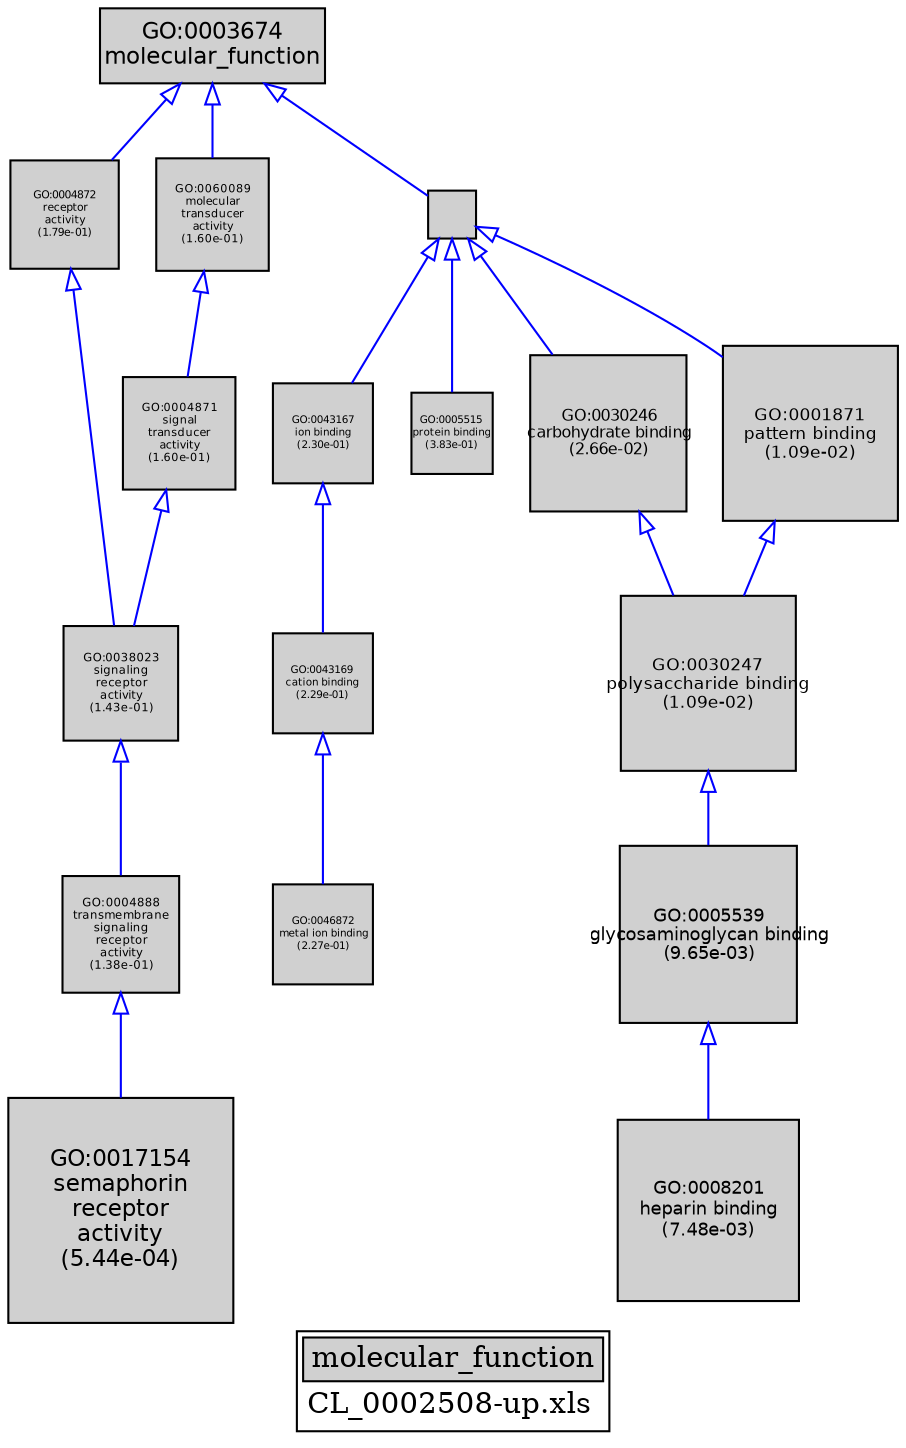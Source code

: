 digraph "molecular_function" {
graph [ bgcolor = "#FFFFFF", label = <<TABLE COLOR="black" BGCOLOR="white"><TR><TD COLSPAN="2" BGCOLOR="#D0D0D0"><FONT COLOR="black">molecular_function</FONT></TD></TR><TR><TD BORDER="0">CL_0002508-up.xls</TD></TR></TABLE>> ];
node [ fontname = "Helvetica" ];

subgraph "nodes" {

node [ style = "filled", fixedsize = "true", width = 1, shape = "box", fontsize = 9, fillcolor = "#D0D0D0", fontcolor = "black", color = "black" ];

"GO:0030246" [ URL = "#GO:0030246", label = <<TABLE BORDER="0"><TR><TD>GO:0030246<BR/>carbohydrate binding<BR/>(2.66e-02)</TD></TR></TABLE>>, width = 1.04416913366, shape = "box", fontsize = 7.51801776236, height = 1.04416913366 ];
"GO:0030247" [ URL = "#GO:0030247", label = <<TABLE BORDER="0"><TR><TD>GO:0030247<BR/>polysaccharide binding<BR/>(1.09e-02)</TD></TR></TABLE>>, width = 1.165037134, shape = "box", fontsize = 8.38826736476, height = 1.165037134 ];
"GO:0008201" [ URL = "#GO:0008201", label = <<TABLE BORDER="0"><TR><TD>GO:0008201<BR/>heparin binding<BR/>(7.48e-03)</TD></TR></TABLE>>, width = 1.2120087462, shape = "box", fontsize = 8.72646297266, height = 1.2120087462 ];
"GO:0017154" [ URL = "#GO:0017154", label = <<TABLE BORDER="0"><TR><TD>GO:0017154<BR/>semaphorin<BR/>receptor<BR/>activity<BR/>(5.44e-04)</TD></TR></TABLE>>, width = 1.5, shape = "box", fontsize = 10.8, height = 1.5 ];
"GO:0038023" [ URL = "#GO:0038023", label = <<TABLE BORDER="0"><TR><TD>GO:0038023<BR/>signaling<BR/>receptor<BR/>activity<BR/>(1.43e-01)</TD></TR></TABLE>>, width = 0.767651545482, shape = "box", fontsize = 5.52709112747, height = 0.767651545482 ];
"GO:0043169" [ URL = "#GO:0043169", label = <<TABLE BORDER="0"><TR><TD>GO:0043169<BR/>cation binding<BR/>(2.29e-01)</TD></TR></TABLE>>, width = 0.669959098478, shape = "box", fontsize = 5.0, height = 0.669959098478 ];
"GO:0004871" [ URL = "#GO:0004871", label = <<TABLE BORDER="0"><TR><TD>GO:0004871<BR/>signal<BR/>transducer<BR/>activity<BR/>(1.60e-01)</TD></TR></TABLE>>, width = 0.745222642368, shape = "box", fontsize = 5.36560302505, height = 0.745222642368 ];
"GO:0046872" [ URL = "#GO:0046872", label = <<TABLE BORDER="0"><TR><TD>GO:0046872<BR/>metal ion binding<BR/>(2.27e-01)</TD></TR></TABLE>>, width = 0.672473300783, shape = "box", fontsize = 5.0, height = 0.672473300783 ];
"GO:0001871" [ URL = "#GO:0001871", label = <<TABLE BORDER="0"><TR><TD>GO:0001871<BR/>pattern binding<BR/>(1.09e-02)</TD></TR></TABLE>>, width = 1.165037134, shape = "box", fontsize = 8.38826736476, height = 1.165037134 ];
"GO:0004872" [ URL = "#GO:0004872", label = <<TABLE BORDER="0"><TR><TD>GO:0004872<BR/>receptor<BR/>activity<BR/>(1.79e-01)</TD></TR></TABLE>>, width = 0.722850069604, shape = "box", fontsize = 5.20452050115, height = 0.722850069604 ];
"GO:0005539" [ URL = "#GO:0005539", label = <<TABLE BORDER="0"><TR><TD>GO:0005539<BR/>glycosaminoglycan binding<BR/>(9.65e-03)</TD></TR></TABLE>>, width = 1.18020137016, shape = "box", fontsize = 8.49744986513, height = 1.18020137016 ];
"GO:0005488" [ URL = "#GO:0005488", label = "", width = 0.323706893824, shape = "box", height = 0.323706893824 ];
"GO:0043167" [ URL = "#GO:0043167", label = <<TABLE BORDER="0"><TR><TD>GO:0043167<BR/>ion binding<BR/>(2.30e-01)</TD></TR></TABLE>>, width = 0.669169075387, shape = "box", fontsize = 5.0, height = 0.669169075387 ];
"GO:0004888" [ URL = "#GO:0004888", label = <<TABLE BORDER="0"><TR><TD>GO:0004888<BR/>transmembrane<BR/>signaling<BR/>receptor<BR/>activity<BR/>(1.38e-01)</TD></TR></TABLE>>, width = 0.775036763553, shape = "box", fontsize = 5.58026469758, height = 0.775036763553 ];
"GO:0003674" [ URL = "#GO:0003674", label = <<TABLE BORDER="0"><TR><TD>GO:0003674<BR/>molecular_function</TD></TR></TABLE>>, width = 1.5, shape = "box", fontsize = 10.8 ];
"GO:0060089" [ URL = "#GO:0060089", label = <<TABLE BORDER="0"><TR><TD>GO:0060089<BR/>molecular<BR/>transducer<BR/>activity<BR/>(1.60e-01)</TD></TR></TABLE>>, width = 0.745222642368, shape = "box", fontsize = 5.36560302505, height = 0.745222642368 ];
"GO:0005515" [ URL = "#GO:0005515", label = <<TABLE BORDER="0"><TR><TD>GO:0005515<BR/>protein binding<BR/>(3.83e-01)</TD></TR></TABLE>>, width = 0.544358156454, shape = "box", fontsize = 5.0, height = 0.544358156454 ];
}
subgraph "edges" {


edge [ dir = "back", weight = 1 ];
subgraph "regulates" {


edge [ color = "cyan", arrowtail = "none" ];
subgraph "positive" {


edge [ color = "green", arrowtail = "vee" ];
}
subgraph "negative" {


edge [ color = "red", arrowtail = "tee" ];
}
}
subgraph "part_of" {


edge [ color = "purple", arrowtail = "diamond", weight = 2.5 ];
}
subgraph "is_a" {


edge [ color = "blue", arrowtail = "empty", weight = 5.0 ];
"GO:0005488" -> "GO:0043167";
"GO:0005488" -> "GO:0030246";
"GO:0030246" -> "GO:0030247";
"GO:0005539" -> "GO:0008201";
"GO:0003674" -> "GO:0060089";
"GO:0004888" -> "GO:0017154";
"GO:0060089" -> "GO:0004871";
"GO:0001871" -> "GO:0030247";
"GO:0005488" -> "GO:0001871";
"GO:0043167" -> "GO:0043169";
"GO:0005488" -> "GO:0005515";
"GO:0030247" -> "GO:0005539";
"GO:0003674" -> "GO:0004872";
"GO:0038023" -> "GO:0004888";
"GO:0003674" -> "GO:0005488";
"GO:0004872" -> "GO:0038023";
"GO:0043169" -> "GO:0046872";
"GO:0004871" -> "GO:0038023";
}
}
}
